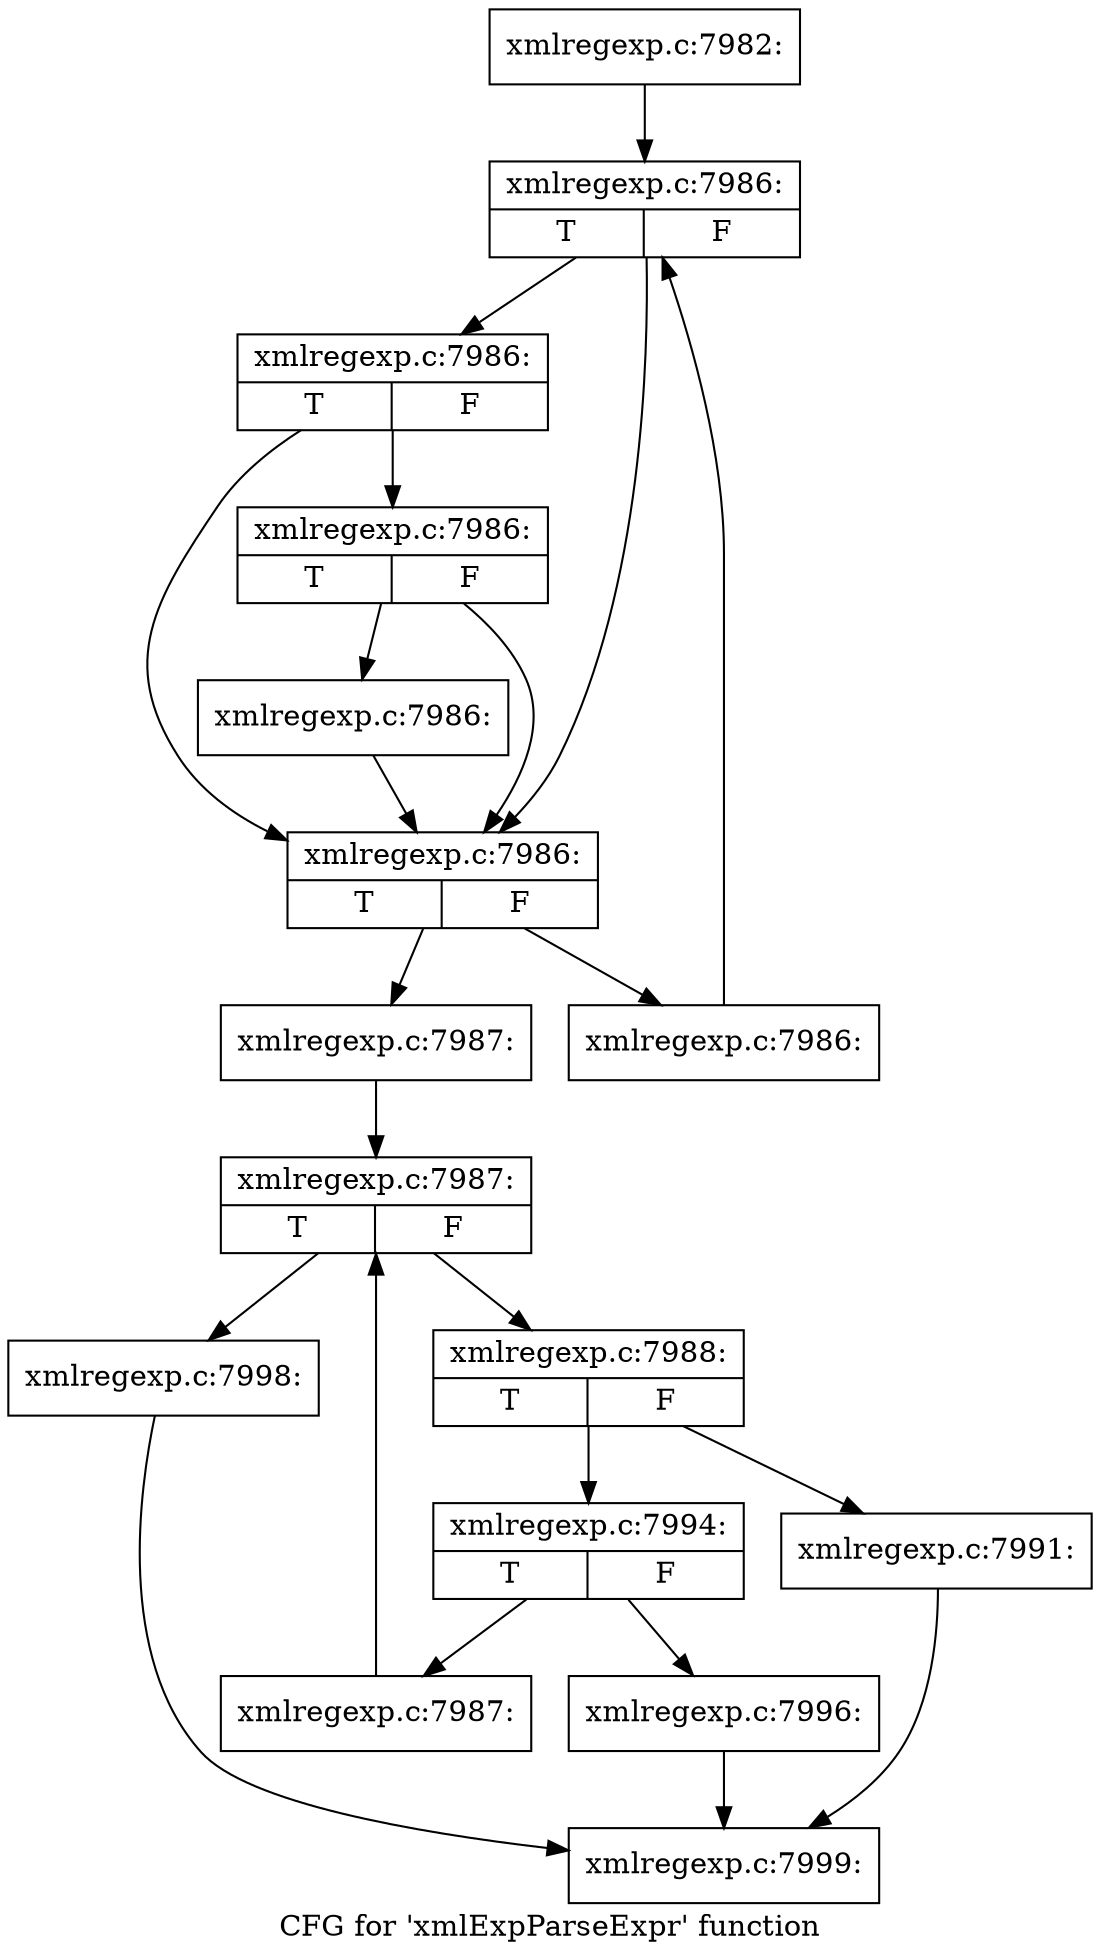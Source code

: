 digraph "CFG for 'xmlExpParseExpr' function" {
	label="CFG for 'xmlExpParseExpr' function";

	Node0x456f0b0 [shape=record,label="{xmlregexp.c:7982:}"];
	Node0x456f0b0 -> Node0x45706b0;
	Node0x45706b0 [shape=record,label="{xmlregexp.c:7986:|{<s0>T|<s1>F}}"];
	Node0x45706b0 -> Node0x4570c10;
	Node0x45706b0 -> Node0x4570d00;
	Node0x4570d00 [shape=record,label="{xmlregexp.c:7986:|{<s0>T|<s1>F}}"];
	Node0x4570d00 -> Node0x4570c10;
	Node0x4570d00 -> Node0x4570cb0;
	Node0x4570cb0 [shape=record,label="{xmlregexp.c:7986:|{<s0>T|<s1>F}}"];
	Node0x4570cb0 -> Node0x4570c10;
	Node0x4570cb0 -> Node0x4570c60;
	Node0x4570c60 [shape=record,label="{xmlregexp.c:7986:}"];
	Node0x4570c60 -> Node0x4570c10;
	Node0x4570c10 [shape=record,label="{xmlregexp.c:7986:|{<s0>T|<s1>F}}"];
	Node0x4570c10 -> Node0x4571640;
	Node0x4570c10 -> Node0x45709e0;
	Node0x4571640 [shape=record,label="{xmlregexp.c:7986:}"];
	Node0x4571640 -> Node0x45706b0;
	Node0x45709e0 [shape=record,label="{xmlregexp.c:7987:}"];
	Node0x45709e0 -> Node0x4571df0;
	Node0x4571df0 [shape=record,label="{xmlregexp.c:7987:|{<s0>T|<s1>F}}"];
	Node0x4571df0 -> Node0x4572270;
	Node0x4571df0 -> Node0x4571fa0;
	Node0x4572270 [shape=record,label="{xmlregexp.c:7988:|{<s0>T|<s1>F}}"];
	Node0x4572270 -> Node0x4572650;
	Node0x4572270 -> Node0x45726a0;
	Node0x4572650 [shape=record,label="{xmlregexp.c:7991:}"];
	Node0x4572650 -> Node0x456fb60;
	Node0x45726a0 [shape=record,label="{xmlregexp.c:7994:|{<s0>T|<s1>F}}"];
	Node0x45726a0 -> Node0x4573180;
	Node0x45726a0 -> Node0x45731d0;
	Node0x4573180 [shape=record,label="{xmlregexp.c:7996:}"];
	Node0x4573180 -> Node0x456fb60;
	Node0x45731d0 [shape=record,label="{xmlregexp.c:7987:}"];
	Node0x45731d0 -> Node0x4571df0;
	Node0x4571fa0 [shape=record,label="{xmlregexp.c:7998:}"];
	Node0x4571fa0 -> Node0x456fb60;
	Node0x456fb60 [shape=record,label="{xmlregexp.c:7999:}"];
}

